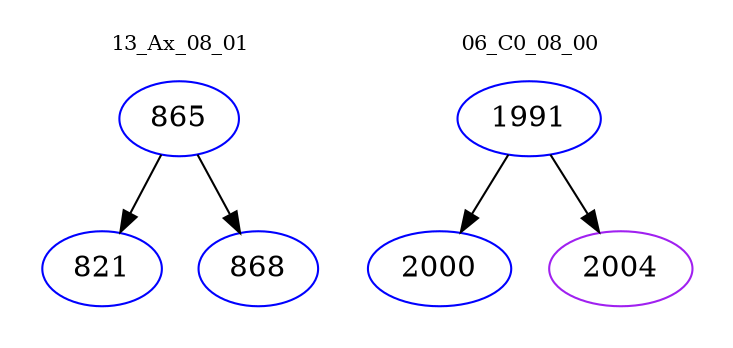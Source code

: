 digraph{
subgraph cluster_0 {
color = white
label = "13_Ax_08_01";
fontsize=10;
T0_865 [label="865", color="blue"]
T0_865 -> T0_821 [color="black"]
T0_821 [label="821", color="blue"]
T0_865 -> T0_868 [color="black"]
T0_868 [label="868", color="blue"]
}
subgraph cluster_1 {
color = white
label = "06_C0_08_00";
fontsize=10;
T1_1991 [label="1991", color="blue"]
T1_1991 -> T1_2000 [color="black"]
T1_2000 [label="2000", color="blue"]
T1_1991 -> T1_2004 [color="black"]
T1_2004 [label="2004", color="purple"]
}
}
